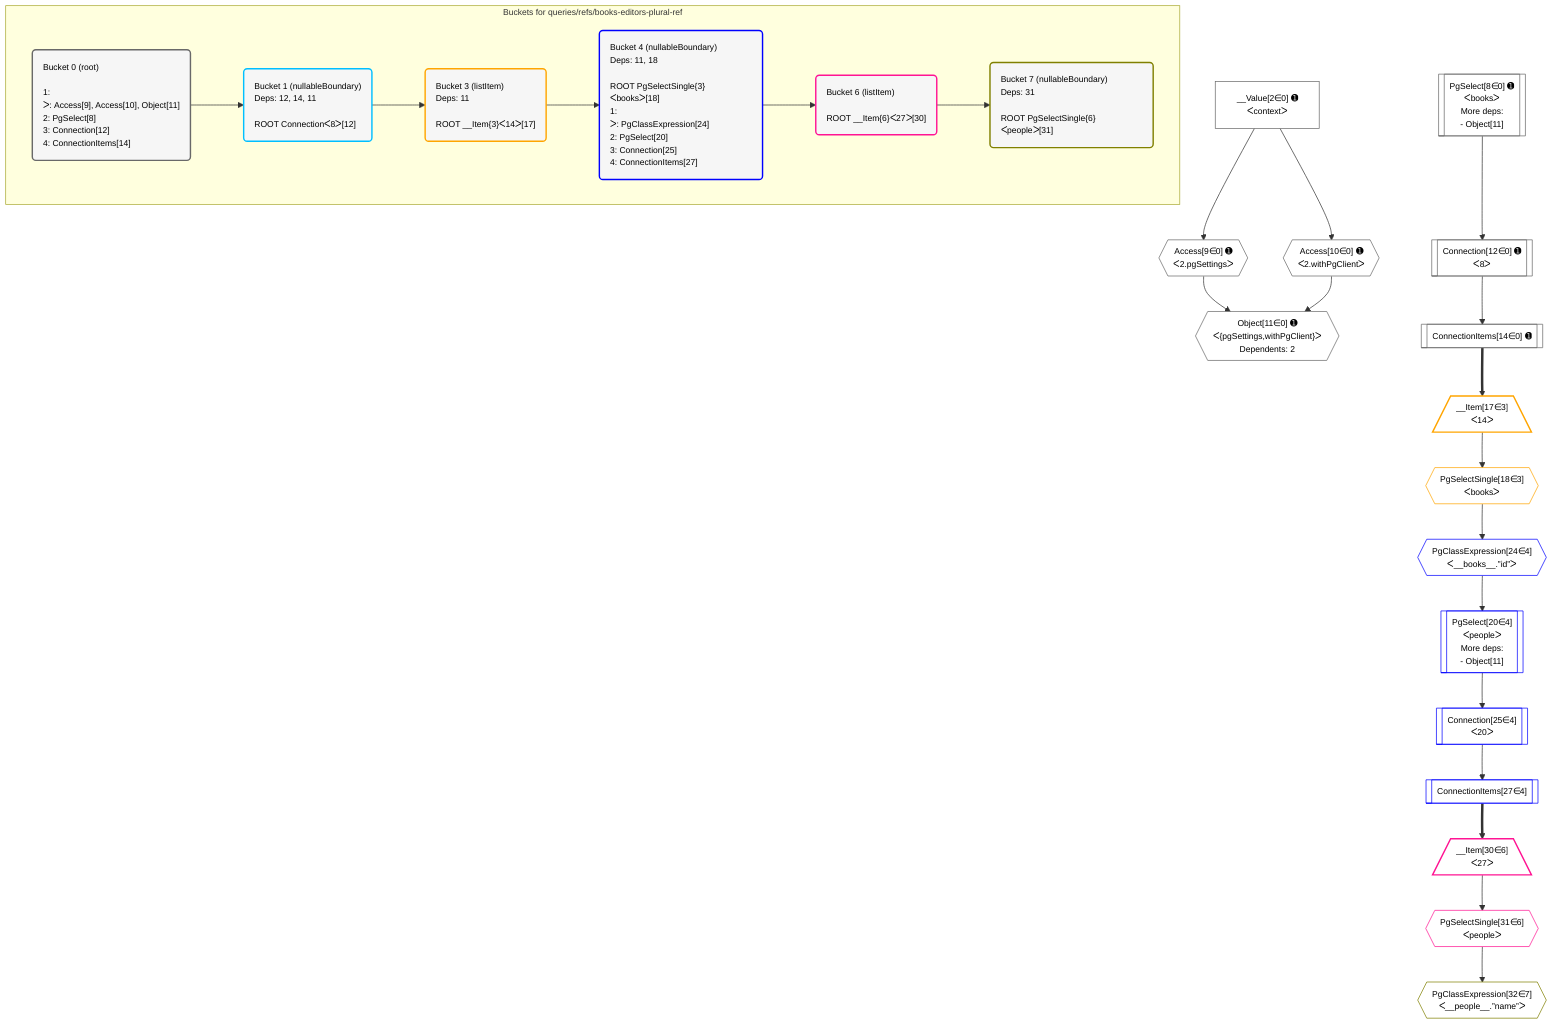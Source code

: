 %%{init: {'themeVariables': { 'fontSize': '12px'}}}%%
graph TD
    classDef path fill:#eee,stroke:#000,color:#000
    classDef plan fill:#fff,stroke-width:1px,color:#000
    classDef itemplan fill:#fff,stroke-width:2px,color:#000
    classDef unbatchedplan fill:#dff,stroke-width:1px,color:#000
    classDef sideeffectplan fill:#fcc,stroke-width:2px,color:#000
    classDef bucket fill:#f6f6f6,color:#000,stroke-width:2px,text-align:left

    subgraph "Buckets for queries/refs/books-editors-plural-ref"
    Bucket0("Bucket 0 (root)<br /><br />1: <br />ᐳ: Access[9], Access[10], Object[11]<br />2: PgSelect[8]<br />3: Connection[12]<br />4: ConnectionItems[14]"):::bucket
    Bucket1("Bucket 1 (nullableBoundary)<br />Deps: 12, 14, 11<br /><br />ROOT Connectionᐸ8ᐳ[12]"):::bucket
    Bucket3("Bucket 3 (listItem)<br />Deps: 11<br /><br />ROOT __Item{3}ᐸ14ᐳ[17]"):::bucket
    Bucket4("Bucket 4 (nullableBoundary)<br />Deps: 11, 18<br /><br />ROOT PgSelectSingle{3}ᐸbooksᐳ[18]<br />1: <br />ᐳ: PgClassExpression[24]<br />2: PgSelect[20]<br />3: Connection[25]<br />4: ConnectionItems[27]"):::bucket
    Bucket6("Bucket 6 (listItem)<br /><br />ROOT __Item{6}ᐸ27ᐳ[30]"):::bucket
    Bucket7("Bucket 7 (nullableBoundary)<br />Deps: 31<br /><br />ROOT PgSelectSingle{6}ᐸpeopleᐳ[31]"):::bucket
    end
    Bucket0 --> Bucket1
    Bucket1 --> Bucket3
    Bucket3 --> Bucket4
    Bucket4 --> Bucket6
    Bucket6 --> Bucket7

    %% plan dependencies
    Object11{{"Object[11∈0] ➊<br />ᐸ{pgSettings,withPgClient}ᐳ<br />Dependents: 2"}}:::plan
    Access9{{"Access[9∈0] ➊<br />ᐸ2.pgSettingsᐳ"}}:::plan
    Access10{{"Access[10∈0] ➊<br />ᐸ2.withPgClientᐳ"}}:::plan
    Access9 & Access10 --> Object11
    PgSelect8[["PgSelect[8∈0] ➊<br />ᐸbooksᐳ<br />More deps:<br />- Object[11]"]]:::plan
    __Value2["__Value[2∈0] ➊<br />ᐸcontextᐳ"]:::plan
    __Value2 --> Access9
    __Value2 --> Access10
    Connection12[["Connection[12∈0] ➊<br />ᐸ8ᐳ"]]:::plan
    PgSelect8 --> Connection12
    ConnectionItems14[["ConnectionItems[14∈0] ➊"]]:::plan
    Connection12 --> ConnectionItems14
    __Item17[/"__Item[17∈3]<br />ᐸ14ᐳ"\]:::itemplan
    ConnectionItems14 ==> __Item17
    PgSelectSingle18{{"PgSelectSingle[18∈3]<br />ᐸbooksᐳ"}}:::plan
    __Item17 --> PgSelectSingle18
    PgSelect20[["PgSelect[20∈4]<br />ᐸpeopleᐳ<br />More deps:<br />- Object[11]"]]:::plan
    PgClassExpression24{{"PgClassExpression[24∈4]<br />ᐸ__books__.”id”ᐳ"}}:::plan
    PgClassExpression24 --> PgSelect20
    PgSelectSingle18 --> PgClassExpression24
    Connection25[["Connection[25∈4]<br />ᐸ20ᐳ"]]:::plan
    PgSelect20 --> Connection25
    ConnectionItems27[["ConnectionItems[27∈4]"]]:::plan
    Connection25 --> ConnectionItems27
    __Item30[/"__Item[30∈6]<br />ᐸ27ᐳ"\]:::itemplan
    ConnectionItems27 ==> __Item30
    PgSelectSingle31{{"PgSelectSingle[31∈6]<br />ᐸpeopleᐳ"}}:::plan
    __Item30 --> PgSelectSingle31
    PgClassExpression32{{"PgClassExpression[32∈7]<br />ᐸ__people__.”name”ᐳ"}}:::plan
    PgSelectSingle31 --> PgClassExpression32

    %% define steps
    classDef bucket0 stroke:#696969
    class Bucket0,__Value2,PgSelect8,Access9,Access10,Object11,Connection12,ConnectionItems14 bucket0
    classDef bucket1 stroke:#00bfff
    class Bucket1 bucket1
    classDef bucket3 stroke:#ffa500
    class Bucket3,__Item17,PgSelectSingle18 bucket3
    classDef bucket4 stroke:#0000ff
    class Bucket4,PgSelect20,PgClassExpression24,Connection25,ConnectionItems27 bucket4
    classDef bucket6 stroke:#ff1493
    class Bucket6,__Item30,PgSelectSingle31 bucket6
    classDef bucket7 stroke:#808000
    class Bucket7,PgClassExpression32 bucket7